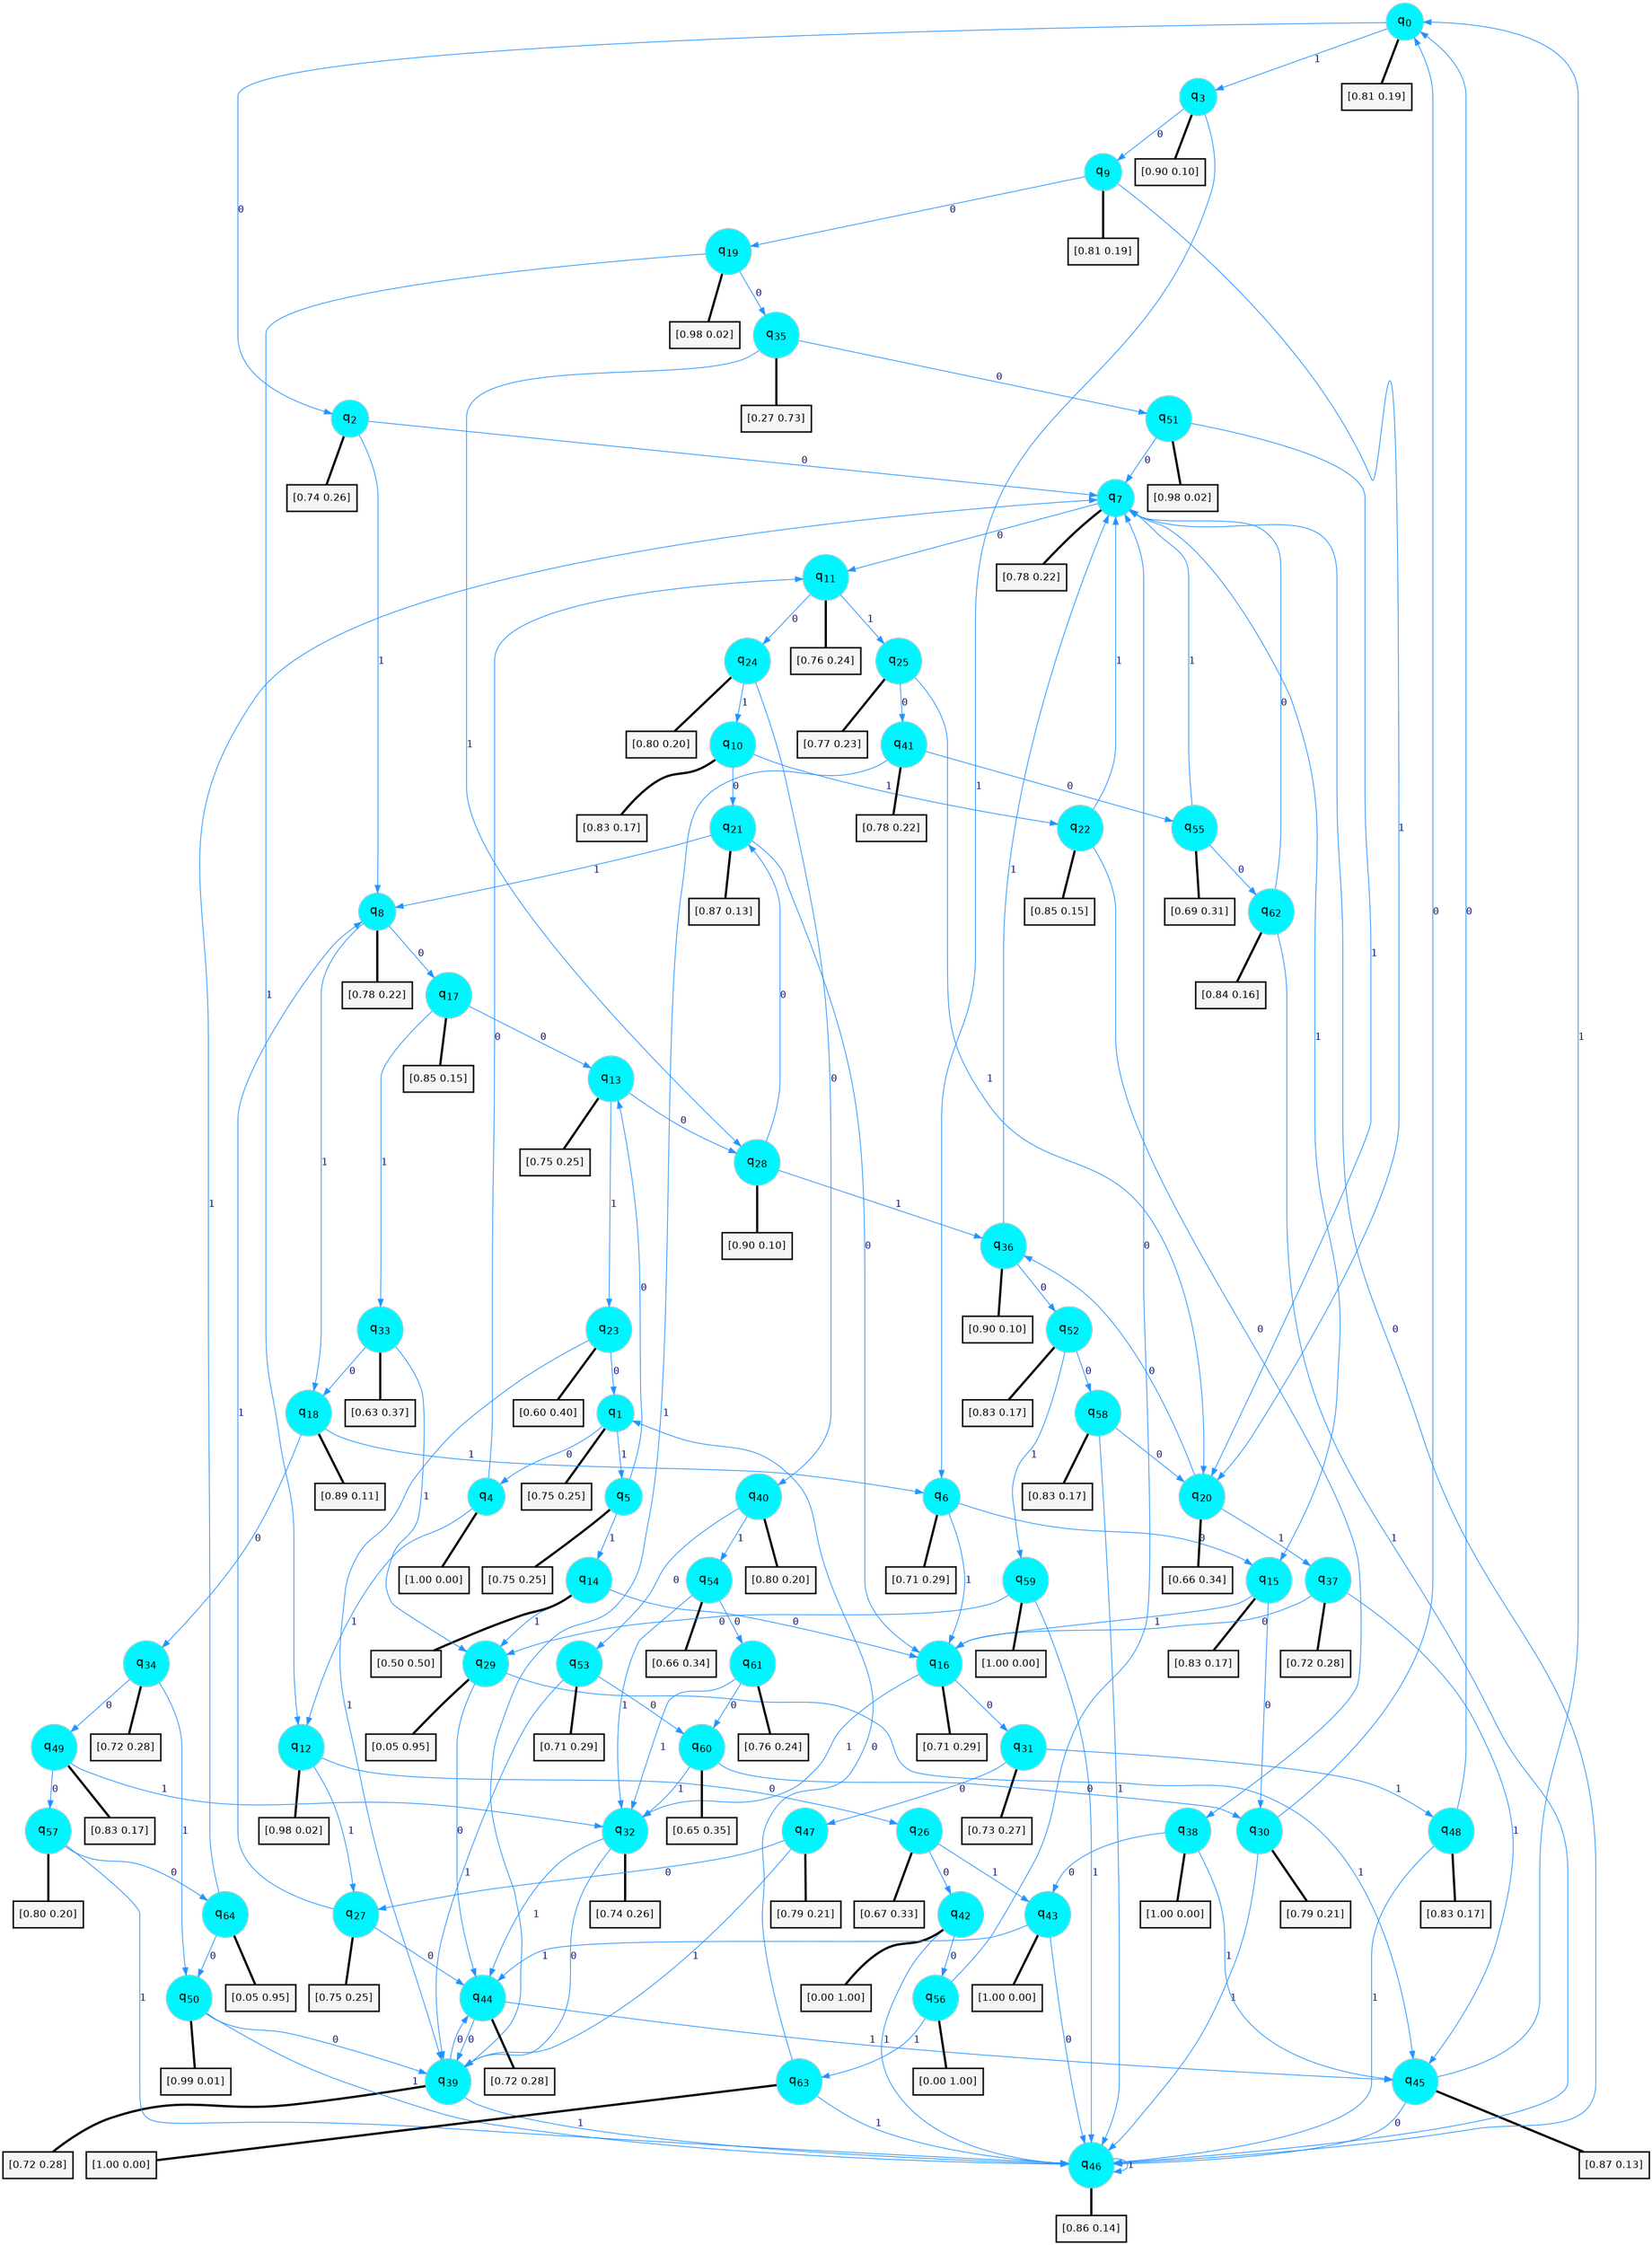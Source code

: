 digraph G {
graph [
bgcolor=transparent, dpi=300, rankdir=TD, size="40,25"];
node [
color=gray, fillcolor=turquoise1, fontcolor=black, fontname=Helvetica, fontsize=16, fontweight=bold, shape=circle, style=filled];
edge [
arrowsize=1, color=dodgerblue1, fontcolor=midnightblue, fontname=courier, fontweight=bold, penwidth=1, style=solid, weight=20];
0[label=<q<SUB>0</SUB>>];
1[label=<q<SUB>1</SUB>>];
2[label=<q<SUB>2</SUB>>];
3[label=<q<SUB>3</SUB>>];
4[label=<q<SUB>4</SUB>>];
5[label=<q<SUB>5</SUB>>];
6[label=<q<SUB>6</SUB>>];
7[label=<q<SUB>7</SUB>>];
8[label=<q<SUB>8</SUB>>];
9[label=<q<SUB>9</SUB>>];
10[label=<q<SUB>10</SUB>>];
11[label=<q<SUB>11</SUB>>];
12[label=<q<SUB>12</SUB>>];
13[label=<q<SUB>13</SUB>>];
14[label=<q<SUB>14</SUB>>];
15[label=<q<SUB>15</SUB>>];
16[label=<q<SUB>16</SUB>>];
17[label=<q<SUB>17</SUB>>];
18[label=<q<SUB>18</SUB>>];
19[label=<q<SUB>19</SUB>>];
20[label=<q<SUB>20</SUB>>];
21[label=<q<SUB>21</SUB>>];
22[label=<q<SUB>22</SUB>>];
23[label=<q<SUB>23</SUB>>];
24[label=<q<SUB>24</SUB>>];
25[label=<q<SUB>25</SUB>>];
26[label=<q<SUB>26</SUB>>];
27[label=<q<SUB>27</SUB>>];
28[label=<q<SUB>28</SUB>>];
29[label=<q<SUB>29</SUB>>];
30[label=<q<SUB>30</SUB>>];
31[label=<q<SUB>31</SUB>>];
32[label=<q<SUB>32</SUB>>];
33[label=<q<SUB>33</SUB>>];
34[label=<q<SUB>34</SUB>>];
35[label=<q<SUB>35</SUB>>];
36[label=<q<SUB>36</SUB>>];
37[label=<q<SUB>37</SUB>>];
38[label=<q<SUB>38</SUB>>];
39[label=<q<SUB>39</SUB>>];
40[label=<q<SUB>40</SUB>>];
41[label=<q<SUB>41</SUB>>];
42[label=<q<SUB>42</SUB>>];
43[label=<q<SUB>43</SUB>>];
44[label=<q<SUB>44</SUB>>];
45[label=<q<SUB>45</SUB>>];
46[label=<q<SUB>46</SUB>>];
47[label=<q<SUB>47</SUB>>];
48[label=<q<SUB>48</SUB>>];
49[label=<q<SUB>49</SUB>>];
50[label=<q<SUB>50</SUB>>];
51[label=<q<SUB>51</SUB>>];
52[label=<q<SUB>52</SUB>>];
53[label=<q<SUB>53</SUB>>];
54[label=<q<SUB>54</SUB>>];
55[label=<q<SUB>55</SUB>>];
56[label=<q<SUB>56</SUB>>];
57[label=<q<SUB>57</SUB>>];
58[label=<q<SUB>58</SUB>>];
59[label=<q<SUB>59</SUB>>];
60[label=<q<SUB>60</SUB>>];
61[label=<q<SUB>61</SUB>>];
62[label=<q<SUB>62</SUB>>];
63[label=<q<SUB>63</SUB>>];
64[label=<q<SUB>64</SUB>>];
65[label="[0.81 0.19]", shape=box,fontcolor=black, fontname=Helvetica, fontsize=14, penwidth=2, fillcolor=whitesmoke,color=black];
66[label="[0.75 0.25]", shape=box,fontcolor=black, fontname=Helvetica, fontsize=14, penwidth=2, fillcolor=whitesmoke,color=black];
67[label="[0.74 0.26]", shape=box,fontcolor=black, fontname=Helvetica, fontsize=14, penwidth=2, fillcolor=whitesmoke,color=black];
68[label="[0.90 0.10]", shape=box,fontcolor=black, fontname=Helvetica, fontsize=14, penwidth=2, fillcolor=whitesmoke,color=black];
69[label="[1.00 0.00]", shape=box,fontcolor=black, fontname=Helvetica, fontsize=14, penwidth=2, fillcolor=whitesmoke,color=black];
70[label="[0.75 0.25]", shape=box,fontcolor=black, fontname=Helvetica, fontsize=14, penwidth=2, fillcolor=whitesmoke,color=black];
71[label="[0.71 0.29]", shape=box,fontcolor=black, fontname=Helvetica, fontsize=14, penwidth=2, fillcolor=whitesmoke,color=black];
72[label="[0.78 0.22]", shape=box,fontcolor=black, fontname=Helvetica, fontsize=14, penwidth=2, fillcolor=whitesmoke,color=black];
73[label="[0.78 0.22]", shape=box,fontcolor=black, fontname=Helvetica, fontsize=14, penwidth=2, fillcolor=whitesmoke,color=black];
74[label="[0.81 0.19]", shape=box,fontcolor=black, fontname=Helvetica, fontsize=14, penwidth=2, fillcolor=whitesmoke,color=black];
75[label="[0.83 0.17]", shape=box,fontcolor=black, fontname=Helvetica, fontsize=14, penwidth=2, fillcolor=whitesmoke,color=black];
76[label="[0.76 0.24]", shape=box,fontcolor=black, fontname=Helvetica, fontsize=14, penwidth=2, fillcolor=whitesmoke,color=black];
77[label="[0.98 0.02]", shape=box,fontcolor=black, fontname=Helvetica, fontsize=14, penwidth=2, fillcolor=whitesmoke,color=black];
78[label="[0.75 0.25]", shape=box,fontcolor=black, fontname=Helvetica, fontsize=14, penwidth=2, fillcolor=whitesmoke,color=black];
79[label="[0.50 0.50]", shape=box,fontcolor=black, fontname=Helvetica, fontsize=14, penwidth=2, fillcolor=whitesmoke,color=black];
80[label="[0.83 0.17]", shape=box,fontcolor=black, fontname=Helvetica, fontsize=14, penwidth=2, fillcolor=whitesmoke,color=black];
81[label="[0.71 0.29]", shape=box,fontcolor=black, fontname=Helvetica, fontsize=14, penwidth=2, fillcolor=whitesmoke,color=black];
82[label="[0.85 0.15]", shape=box,fontcolor=black, fontname=Helvetica, fontsize=14, penwidth=2, fillcolor=whitesmoke,color=black];
83[label="[0.89 0.11]", shape=box,fontcolor=black, fontname=Helvetica, fontsize=14, penwidth=2, fillcolor=whitesmoke,color=black];
84[label="[0.98 0.02]", shape=box,fontcolor=black, fontname=Helvetica, fontsize=14, penwidth=2, fillcolor=whitesmoke,color=black];
85[label="[0.66 0.34]", shape=box,fontcolor=black, fontname=Helvetica, fontsize=14, penwidth=2, fillcolor=whitesmoke,color=black];
86[label="[0.87 0.13]", shape=box,fontcolor=black, fontname=Helvetica, fontsize=14, penwidth=2, fillcolor=whitesmoke,color=black];
87[label="[0.85 0.15]", shape=box,fontcolor=black, fontname=Helvetica, fontsize=14, penwidth=2, fillcolor=whitesmoke,color=black];
88[label="[0.60 0.40]", shape=box,fontcolor=black, fontname=Helvetica, fontsize=14, penwidth=2, fillcolor=whitesmoke,color=black];
89[label="[0.80 0.20]", shape=box,fontcolor=black, fontname=Helvetica, fontsize=14, penwidth=2, fillcolor=whitesmoke,color=black];
90[label="[0.77 0.23]", shape=box,fontcolor=black, fontname=Helvetica, fontsize=14, penwidth=2, fillcolor=whitesmoke,color=black];
91[label="[0.67 0.33]", shape=box,fontcolor=black, fontname=Helvetica, fontsize=14, penwidth=2, fillcolor=whitesmoke,color=black];
92[label="[0.75 0.25]", shape=box,fontcolor=black, fontname=Helvetica, fontsize=14, penwidth=2, fillcolor=whitesmoke,color=black];
93[label="[0.90 0.10]", shape=box,fontcolor=black, fontname=Helvetica, fontsize=14, penwidth=2, fillcolor=whitesmoke,color=black];
94[label="[0.05 0.95]", shape=box,fontcolor=black, fontname=Helvetica, fontsize=14, penwidth=2, fillcolor=whitesmoke,color=black];
95[label="[0.79 0.21]", shape=box,fontcolor=black, fontname=Helvetica, fontsize=14, penwidth=2, fillcolor=whitesmoke,color=black];
96[label="[0.73 0.27]", shape=box,fontcolor=black, fontname=Helvetica, fontsize=14, penwidth=2, fillcolor=whitesmoke,color=black];
97[label="[0.74 0.26]", shape=box,fontcolor=black, fontname=Helvetica, fontsize=14, penwidth=2, fillcolor=whitesmoke,color=black];
98[label="[0.63 0.37]", shape=box,fontcolor=black, fontname=Helvetica, fontsize=14, penwidth=2, fillcolor=whitesmoke,color=black];
99[label="[0.72 0.28]", shape=box,fontcolor=black, fontname=Helvetica, fontsize=14, penwidth=2, fillcolor=whitesmoke,color=black];
100[label="[0.27 0.73]", shape=box,fontcolor=black, fontname=Helvetica, fontsize=14, penwidth=2, fillcolor=whitesmoke,color=black];
101[label="[0.90 0.10]", shape=box,fontcolor=black, fontname=Helvetica, fontsize=14, penwidth=2, fillcolor=whitesmoke,color=black];
102[label="[0.72 0.28]", shape=box,fontcolor=black, fontname=Helvetica, fontsize=14, penwidth=2, fillcolor=whitesmoke,color=black];
103[label="[1.00 0.00]", shape=box,fontcolor=black, fontname=Helvetica, fontsize=14, penwidth=2, fillcolor=whitesmoke,color=black];
104[label="[0.72 0.28]", shape=box,fontcolor=black, fontname=Helvetica, fontsize=14, penwidth=2, fillcolor=whitesmoke,color=black];
105[label="[0.80 0.20]", shape=box,fontcolor=black, fontname=Helvetica, fontsize=14, penwidth=2, fillcolor=whitesmoke,color=black];
106[label="[0.78 0.22]", shape=box,fontcolor=black, fontname=Helvetica, fontsize=14, penwidth=2, fillcolor=whitesmoke,color=black];
107[label="[0.00 1.00]", shape=box,fontcolor=black, fontname=Helvetica, fontsize=14, penwidth=2, fillcolor=whitesmoke,color=black];
108[label="[1.00 0.00]", shape=box,fontcolor=black, fontname=Helvetica, fontsize=14, penwidth=2, fillcolor=whitesmoke,color=black];
109[label="[0.72 0.28]", shape=box,fontcolor=black, fontname=Helvetica, fontsize=14, penwidth=2, fillcolor=whitesmoke,color=black];
110[label="[0.87 0.13]", shape=box,fontcolor=black, fontname=Helvetica, fontsize=14, penwidth=2, fillcolor=whitesmoke,color=black];
111[label="[0.86 0.14]", shape=box,fontcolor=black, fontname=Helvetica, fontsize=14, penwidth=2, fillcolor=whitesmoke,color=black];
112[label="[0.79 0.21]", shape=box,fontcolor=black, fontname=Helvetica, fontsize=14, penwidth=2, fillcolor=whitesmoke,color=black];
113[label="[0.83 0.17]", shape=box,fontcolor=black, fontname=Helvetica, fontsize=14, penwidth=2, fillcolor=whitesmoke,color=black];
114[label="[0.83 0.17]", shape=box,fontcolor=black, fontname=Helvetica, fontsize=14, penwidth=2, fillcolor=whitesmoke,color=black];
115[label="[0.99 0.01]", shape=box,fontcolor=black, fontname=Helvetica, fontsize=14, penwidth=2, fillcolor=whitesmoke,color=black];
116[label="[0.98 0.02]", shape=box,fontcolor=black, fontname=Helvetica, fontsize=14, penwidth=2, fillcolor=whitesmoke,color=black];
117[label="[0.83 0.17]", shape=box,fontcolor=black, fontname=Helvetica, fontsize=14, penwidth=2, fillcolor=whitesmoke,color=black];
118[label="[0.71 0.29]", shape=box,fontcolor=black, fontname=Helvetica, fontsize=14, penwidth=2, fillcolor=whitesmoke,color=black];
119[label="[0.66 0.34]", shape=box,fontcolor=black, fontname=Helvetica, fontsize=14, penwidth=2, fillcolor=whitesmoke,color=black];
120[label="[0.69 0.31]", shape=box,fontcolor=black, fontname=Helvetica, fontsize=14, penwidth=2, fillcolor=whitesmoke,color=black];
121[label="[0.00 1.00]", shape=box,fontcolor=black, fontname=Helvetica, fontsize=14, penwidth=2, fillcolor=whitesmoke,color=black];
122[label="[0.80 0.20]", shape=box,fontcolor=black, fontname=Helvetica, fontsize=14, penwidth=2, fillcolor=whitesmoke,color=black];
123[label="[0.83 0.17]", shape=box,fontcolor=black, fontname=Helvetica, fontsize=14, penwidth=2, fillcolor=whitesmoke,color=black];
124[label="[1.00 0.00]", shape=box,fontcolor=black, fontname=Helvetica, fontsize=14, penwidth=2, fillcolor=whitesmoke,color=black];
125[label="[0.65 0.35]", shape=box,fontcolor=black, fontname=Helvetica, fontsize=14, penwidth=2, fillcolor=whitesmoke,color=black];
126[label="[0.76 0.24]", shape=box,fontcolor=black, fontname=Helvetica, fontsize=14, penwidth=2, fillcolor=whitesmoke,color=black];
127[label="[0.84 0.16]", shape=box,fontcolor=black, fontname=Helvetica, fontsize=14, penwidth=2, fillcolor=whitesmoke,color=black];
128[label="[1.00 0.00]", shape=box,fontcolor=black, fontname=Helvetica, fontsize=14, penwidth=2, fillcolor=whitesmoke,color=black];
129[label="[0.05 0.95]", shape=box,fontcolor=black, fontname=Helvetica, fontsize=14, penwidth=2, fillcolor=whitesmoke,color=black];
0->2 [label=0];
0->3 [label=1];
0->65 [arrowhead=none, penwidth=3,color=black];
1->4 [label=0];
1->5 [label=1];
1->66 [arrowhead=none, penwidth=3,color=black];
2->7 [label=0];
2->8 [label=1];
2->67 [arrowhead=none, penwidth=3,color=black];
3->9 [label=0];
3->6 [label=1];
3->68 [arrowhead=none, penwidth=3,color=black];
4->11 [label=0];
4->12 [label=1];
4->69 [arrowhead=none, penwidth=3,color=black];
5->13 [label=0];
5->14 [label=1];
5->70 [arrowhead=none, penwidth=3,color=black];
6->15 [label=0];
6->16 [label=1];
6->71 [arrowhead=none, penwidth=3,color=black];
7->11 [label=0];
7->15 [label=1];
7->72 [arrowhead=none, penwidth=3,color=black];
8->17 [label=0];
8->18 [label=1];
8->73 [arrowhead=none, penwidth=3,color=black];
9->19 [label=0];
9->20 [label=1];
9->74 [arrowhead=none, penwidth=3,color=black];
10->21 [label=0];
10->22 [label=1];
10->75 [arrowhead=none, penwidth=3,color=black];
11->24 [label=0];
11->25 [label=1];
11->76 [arrowhead=none, penwidth=3,color=black];
12->26 [label=0];
12->27 [label=1];
12->77 [arrowhead=none, penwidth=3,color=black];
13->28 [label=0];
13->23 [label=1];
13->78 [arrowhead=none, penwidth=3,color=black];
14->16 [label=0];
14->29 [label=1];
14->79 [arrowhead=none, penwidth=3,color=black];
15->30 [label=0];
15->16 [label=1];
15->80 [arrowhead=none, penwidth=3,color=black];
16->31 [label=0];
16->32 [label=1];
16->81 [arrowhead=none, penwidth=3,color=black];
17->13 [label=0];
17->33 [label=1];
17->82 [arrowhead=none, penwidth=3,color=black];
18->34 [label=0];
18->6 [label=1];
18->83 [arrowhead=none, penwidth=3,color=black];
19->35 [label=0];
19->12 [label=1];
19->84 [arrowhead=none, penwidth=3,color=black];
20->36 [label=0];
20->37 [label=1];
20->85 [arrowhead=none, penwidth=3,color=black];
21->16 [label=0];
21->8 [label=1];
21->86 [arrowhead=none, penwidth=3,color=black];
22->38 [label=0];
22->7 [label=1];
22->87 [arrowhead=none, penwidth=3,color=black];
23->1 [label=0];
23->39 [label=1];
23->88 [arrowhead=none, penwidth=3,color=black];
24->40 [label=0];
24->10 [label=1];
24->89 [arrowhead=none, penwidth=3,color=black];
25->41 [label=0];
25->20 [label=1];
25->90 [arrowhead=none, penwidth=3,color=black];
26->42 [label=0];
26->43 [label=1];
26->91 [arrowhead=none, penwidth=3,color=black];
27->44 [label=0];
27->8 [label=1];
27->92 [arrowhead=none, penwidth=3,color=black];
28->21 [label=0];
28->36 [label=1];
28->93 [arrowhead=none, penwidth=3,color=black];
29->44 [label=0];
29->45 [label=1];
29->94 [arrowhead=none, penwidth=3,color=black];
30->0 [label=0];
30->46 [label=1];
30->95 [arrowhead=none, penwidth=3,color=black];
31->47 [label=0];
31->48 [label=1];
31->96 [arrowhead=none, penwidth=3,color=black];
32->39 [label=0];
32->44 [label=1];
32->97 [arrowhead=none, penwidth=3,color=black];
33->18 [label=0];
33->29 [label=1];
33->98 [arrowhead=none, penwidth=3,color=black];
34->49 [label=0];
34->50 [label=1];
34->99 [arrowhead=none, penwidth=3,color=black];
35->51 [label=0];
35->28 [label=1];
35->100 [arrowhead=none, penwidth=3,color=black];
36->52 [label=0];
36->7 [label=1];
36->101 [arrowhead=none, penwidth=3,color=black];
37->16 [label=0];
37->45 [label=1];
37->102 [arrowhead=none, penwidth=3,color=black];
38->43 [label=0];
38->45 [label=1];
38->103 [arrowhead=none, penwidth=3,color=black];
39->44 [label=0];
39->46 [label=1];
39->104 [arrowhead=none, penwidth=3,color=black];
40->53 [label=0];
40->54 [label=1];
40->105 [arrowhead=none, penwidth=3,color=black];
41->55 [label=0];
41->39 [label=1];
41->106 [arrowhead=none, penwidth=3,color=black];
42->56 [label=0];
42->46 [label=1];
42->107 [arrowhead=none, penwidth=3,color=black];
43->46 [label=0];
43->44 [label=1];
43->108 [arrowhead=none, penwidth=3,color=black];
44->39 [label=0];
44->45 [label=1];
44->109 [arrowhead=none, penwidth=3,color=black];
45->46 [label=0];
45->0 [label=1];
45->110 [arrowhead=none, penwidth=3,color=black];
46->7 [label=0];
46->46 [label=1];
46->111 [arrowhead=none, penwidth=3,color=black];
47->27 [label=0];
47->39 [label=1];
47->112 [arrowhead=none, penwidth=3,color=black];
48->0 [label=0];
48->46 [label=1];
48->113 [arrowhead=none, penwidth=3,color=black];
49->57 [label=0];
49->32 [label=1];
49->114 [arrowhead=none, penwidth=3,color=black];
50->39 [label=0];
50->46 [label=1];
50->115 [arrowhead=none, penwidth=3,color=black];
51->7 [label=0];
51->20 [label=1];
51->116 [arrowhead=none, penwidth=3,color=black];
52->58 [label=0];
52->59 [label=1];
52->117 [arrowhead=none, penwidth=3,color=black];
53->60 [label=0];
53->39 [label=1];
53->118 [arrowhead=none, penwidth=3,color=black];
54->61 [label=0];
54->32 [label=1];
54->119 [arrowhead=none, penwidth=3,color=black];
55->62 [label=0];
55->7 [label=1];
55->120 [arrowhead=none, penwidth=3,color=black];
56->7 [label=0];
56->63 [label=1];
56->121 [arrowhead=none, penwidth=3,color=black];
57->64 [label=0];
57->46 [label=1];
57->122 [arrowhead=none, penwidth=3,color=black];
58->20 [label=0];
58->46 [label=1];
58->123 [arrowhead=none, penwidth=3,color=black];
59->29 [label=0];
59->46 [label=1];
59->124 [arrowhead=none, penwidth=3,color=black];
60->30 [label=0];
60->32 [label=1];
60->125 [arrowhead=none, penwidth=3,color=black];
61->60 [label=0];
61->32 [label=1];
61->126 [arrowhead=none, penwidth=3,color=black];
62->7 [label=0];
62->46 [label=1];
62->127 [arrowhead=none, penwidth=3,color=black];
63->1 [label=0];
63->46 [label=1];
63->128 [arrowhead=none, penwidth=3,color=black];
64->50 [label=0];
64->7 [label=1];
64->129 [arrowhead=none, penwidth=3,color=black];
}
